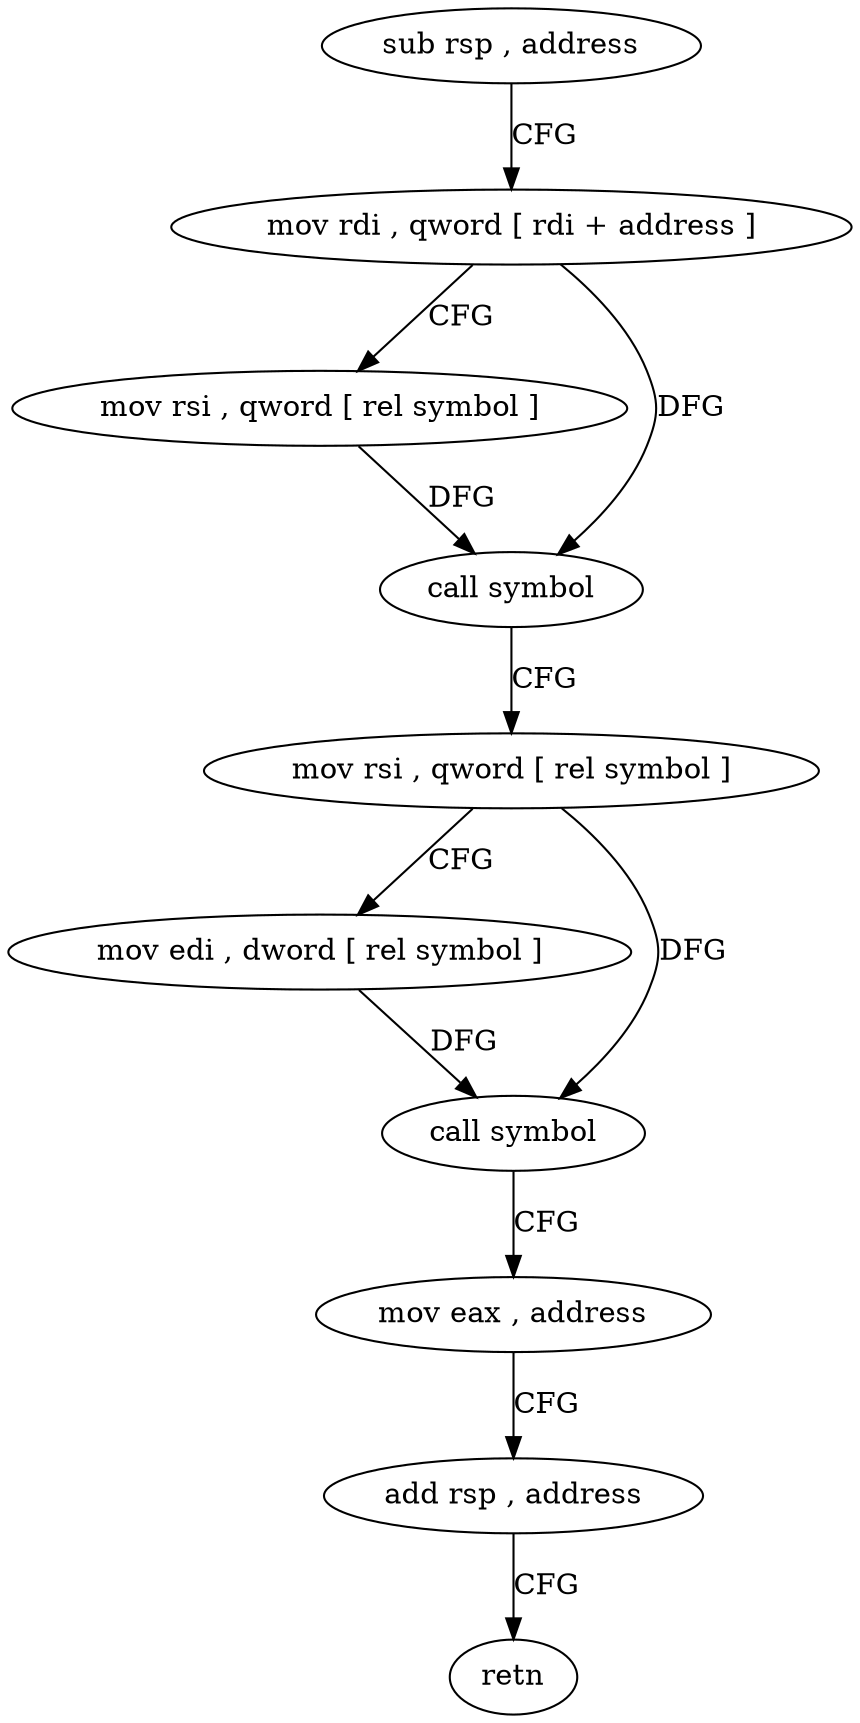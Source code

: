 digraph "func" {
"4205243" [label = "sub rsp , address" ]
"4205247" [label = "mov rdi , qword [ rdi + address ]" ]
"4205251" [label = "mov rsi , qword [ rel symbol ]" ]
"4205258" [label = "call symbol" ]
"4205263" [label = "mov rsi , qword [ rel symbol ]" ]
"4205270" [label = "mov edi , dword [ rel symbol ]" ]
"4205276" [label = "call symbol" ]
"4205281" [label = "mov eax , address" ]
"4205286" [label = "add rsp , address" ]
"4205290" [label = "retn" ]
"4205243" -> "4205247" [ label = "CFG" ]
"4205247" -> "4205251" [ label = "CFG" ]
"4205247" -> "4205258" [ label = "DFG" ]
"4205251" -> "4205258" [ label = "DFG" ]
"4205258" -> "4205263" [ label = "CFG" ]
"4205263" -> "4205270" [ label = "CFG" ]
"4205263" -> "4205276" [ label = "DFG" ]
"4205270" -> "4205276" [ label = "DFG" ]
"4205276" -> "4205281" [ label = "CFG" ]
"4205281" -> "4205286" [ label = "CFG" ]
"4205286" -> "4205290" [ label = "CFG" ]
}
